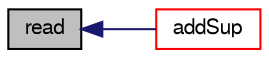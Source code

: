 digraph "read"
{
  bgcolor="transparent";
  edge [fontname="FreeSans",fontsize="10",labelfontname="FreeSans",labelfontsize="10"];
  node [fontname="FreeSans",fontsize="10",shape=record];
  rankdir="LR";
  Node1342 [label="read",height=0.2,width=0.4,color="black", fillcolor="grey75", style="filled", fontcolor="black"];
  Node1342 -> Node1343 [dir="back",color="midnightblue",fontsize="10",style="solid",fontname="FreeSans"];
  Node1343 [label="addSup",height=0.2,width=0.4,color="red",URL="$a23462.html#aa7fe858d5103cd48f64158b6ec6dd2ea",tooltip="Scalar. "];
}
